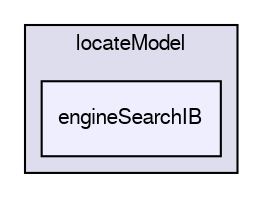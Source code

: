 digraph "/home/cgoniva/CFDEM/CFDEM-x.x-2.1.x/CFDEMcoupling-PUBLIC/src/lagrangian/cfdemParticle/subModels/locateModel/engineSearchIB" {
  compound=true
  node [ fontsize="10", fontname="FreeSans"];
  edge [ labelfontsize="10", labelfontname="FreeSans"];
  subgraph clusterdir_402a710074da1ff85408b8c9d15df30f {
    graph [ bgcolor="#ddddee", pencolor="black", label="locateModel" fontname="FreeSans", fontsize="10", URL="dir_402a710074da1ff85408b8c9d15df30f.html"]
  dir_1d8644a9954f24276669c4e817538878 [shape=box, label="engineSearchIB", style="filled", fillcolor="#eeeeff", pencolor="black", URL="dir_1d8644a9954f24276669c4e817538878.html"];
  }
}
